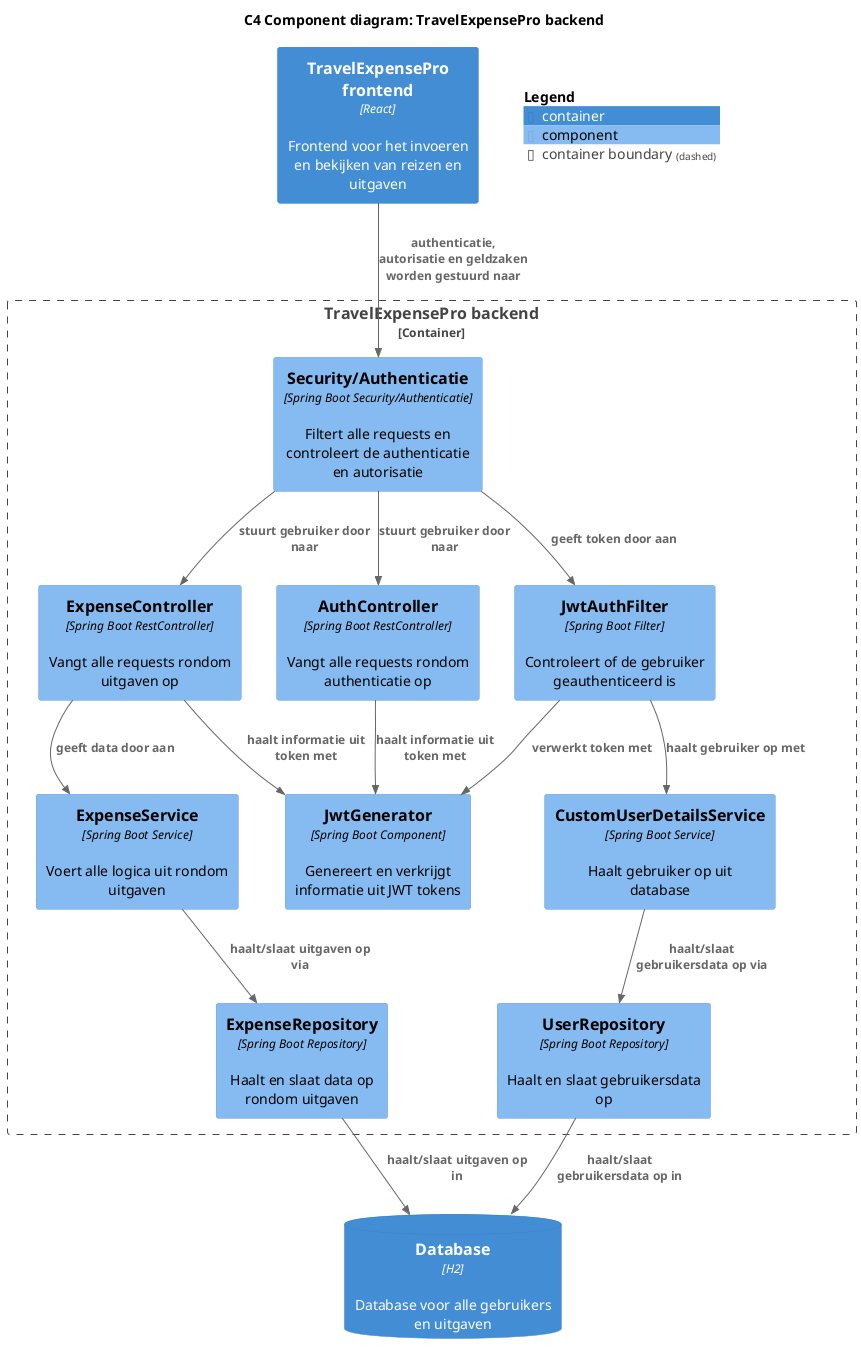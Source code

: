 @startuml
title C4 Component diagram: TravelExpensePro backend
!include <C4/C4_Component.puml>

top to bottom direction

SHOW_PERSON_OUTLINE()

Container(frontend, "TravelExpensePro frontend", "React", "Frontend voor het invoeren en bekijken van reizen en uitgaven")

Container_Boundary(system, "TravelExpensePro backend") {
    Component(expenseController, "ExpenseController", "Spring Boot RestController", "Vangt alle requests rondom uitgaven op")
    Component(expenseService, "ExpenseService", "Spring Boot Service", "Voert alle logica uit rondom uitgaven")
    Component(expenseRepository, "ExpenseRepository", "Spring Boot Repository", "Haalt en slaat data op rondom uitgaven")
    Component(authController, "AuthController", "Spring Boot RestController", "Vangt alle requests rondom authenticatie op")
'    Component(securityConfig, "SecurityConfig", "Spring Boot Configuration", "Vangt alle requests op en controleert de authenticatie en autorisatie")
    Component(securityConfig, "Security/Authenticatie", "Spring Boot Security/Authenticatie", "Filtert alle requests en controleert de authenticatie en autorisatie")
    Component(jwtAuthFilter, "JwtAuthFilter", "Spring Boot Filter", "Controleert of de gebruiker geauthenticeerd is")
    Component(jwtGenerator, "JwtGenerator", "Spring Boot Component", "Genereert en verkrijgt informatie uit JWT tokens")
    Component(customUserDetailsService, "CustomUserDetailsService", "Spring Boot Service", "Haalt gebruiker op uit database")
    Component(userRepository, "UserRepository", "Spring Boot Repository", "Haalt en slaat gebruikersdata op")
}
ContainerDb(db, "Database", "H2", "Database voor alle gebruikers en uitgaven")

Rel(frontend, securityConfig, "authenticatie, autorisatie en geldzaken worden gestuurd naar")
Rel(securityConfig, jwtAuthFilter, "geeft token door aan")
Rel(jwtAuthFilter, jwtGenerator, "verwerkt token met")

Rel(jwtAuthFilter, customUserDetailsService, "haalt gebruiker op met")
Rel(customUserDetailsService, userRepository, "haalt/slaat gebruikersdata op via")

Rel(securityConfig, expenseController, "stuurt gebruiker door naar")
Rel(expenseController, expenseService, "geeft data door aan")
Rel(expenseService, expenseRepository, "haalt/slaat uitgaven op via")
Rel(expenseController, jwtGenerator, "haalt informatie uit token met")

Rel(securityConfig, authController, "stuurt gebruiker door naar")
Rel(authController, jwtGenerator, "haalt informatie uit token met")

Rel(expenseRepository, db, "haalt/slaat uitgaven op in")
Rel(userRepository, db, "haalt/slaat gebruikersdata op in")

SHOW_FLOATING_LEGEND()

@enduml